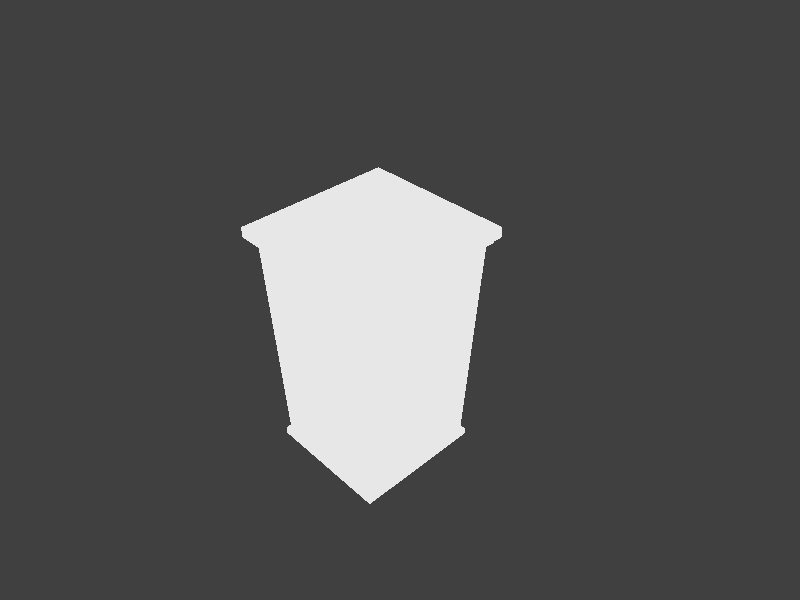 //----------------------------------------------
//--Exported with POV-Ray exporter for Blender--
//----------------------------------------------

#version 3.7;

//--Global settings--

global_settings {
    assumed_gamma 1.0
    max_trace_level 5
    ambient_light rgbt<0, 0, 0,1>
}

//--Custom Code--

#declare CURFRAMENUM = 1;
//#include "/home/user/directory/animation_include_file.inc"

//--Patterns Definitions--


 #declare PAT_Tex = 
pigment {
}

#declare fPAT_Tex=
function{pigment{PAT_Tex}}



//--Background--

background {rgbt<0.0509, 0.0509, 0.0509, 0>}

//--Cameras--

#declare camLocation  = <7.481132, 5.343666, 6.507640>;
#declare camLookAt = <-27.098163, 46.688390, -0.903519>;
camera {
    location  <0, 0, 0>
    look_at  <0, 0, -1>
    right <-1.7777777777777777, 0, 0>
    up <0, 1, 0>
    angle  49.134343
    rotate  <-27.098163, 46.688390, -0.903519>
    translate <7.481132, 5.343666, 6.507640>
}

//--Lamps--

light_source {
    < 0,0,0 >
    color rgb<2, 2, 2>
    fade_distance 14.999991
    fade_power 2
    matrix <-0.290865, -0.055189, -0.955171,  -0.771101, 0.604525, 0.199883,  0.566393, 0.794672, -0.218391,  4.076245, 5.903862, -1.005454>
}
#declare lampTarget1= vrotate(<-4.076,-1.005,-5.904>,<0.6503,0.05522,1.866>);

//--Material Definitions--

#default{ pigment{ color rgb 0.8 }}
#declare shader_ = finish {  //translation of spec and mir levels for when no map influences them
    diffuse 0.8
    phong 70.0
}

#declare shader_Material = finish {  //translation of spec and mir levels for when no map influences them
    brilliance 1.8
    phong 0.5
    phong_size 25.2
    diffuse 0.8 0
    ambient 1
    emission 0
    conserve_energy
}


//--Mesh objects--

#declare DATACube =
mesh2 {
    vertex_vectors {
        8,
        <1.000000, 1.000000, -1.000000>,
        <1.000000, -1.000000, -1.000000>,
        <-1.000000, -1.000000, -1.000000>,
        <-1.000000, 1.000000, -1.000000>,
        <0.800000, 0.800000, 1.000000>,
        <0.799999, -0.800001, 1.000000>,
        <-0.800000, -0.800000, 1.000000>,
        <-0.800000, 0.800000, 1.000000>
    }
    normal_vectors {
        6,
        <0.000000, 0.000000, -1.000000>,
        <-0.995037, 0.000000, 0.099504>,
        <0.000000, -0.000000, 1.000000>,
        <0.000000, 0.995037, 0.099504>,
        <0.995037, -0.000000, 0.099504>,
        <-0.000000, -0.995037, 0.099504>
    }


 #declare MAT_Material = 
texture{
    pigment {rgbft<0.8, 0.8, 0.8, 0, 0>}
    finish {shader_Material}
}
texture_list {
        1
 texture{MAT_Material}
}
face_indices {
    12,
    <0,1,2>, 0,0,0,
    <0,2,3>, 0,0,0,
    <4,7,6>, 0,0,0,
    <4,6,5>, 0,0,0,
    <0,4,5>, 0,0,0,
    <0,5,1>, 0,0,0,
    <1,5,6>, 0,0,0,
    <1,6,2>, 0,0,0,
    <2,6,7>, 0,0,0,
    <2,7,3>, 0,0,0,
    <4,0,3>, 0,0,0,
    <4,3,7>, 0,0,0
}
normal_indices {
    12,
    <0,0,0>,
    <0,0,0>,
    <2,2,2>,
    <2,2,2>,
    <4,4,4>,
    <4,4,4>,
    <5,5,5>,
    <5,5,5>,
    <1,1,1>,
    <1,1,1>,
    <3,3,3>,
    <3,3,3>
}
interior {
    ior 1.000000
    caustics 0.5
}
radiosity { 
    importance 0.5 
}
}

#declare DATACube_001 =
mesh2 {
    vertex_vectors {
        8,
        <-1.000000, -1.000000, -1.000000>,
        <-1.000000, -1.000000, 1.000000>,
        <-1.000000, 1.000000, -1.000000>,
        <-1.000000, 1.000000, 1.000000>,
        <1.000000, -1.000000, -1.000000>,
        <1.000000, -1.000000, 1.000000>,
        <1.000000, 1.000000, -1.000000>,
        <1.000000, 1.000000, 1.000000>
    }
    normal_vectors {
        6,
        <-0.000000, 0.000000, -1.000000>,
        <0.000000, -1.000000, -0.000000>,
        <1.000000, 0.000000, -0.000000>,
        <-1.000000, 0.000000, -0.000000>,
        <0.000000, 1.000000, -0.000000>,
        <-0.000000, 0.000000, 1.000000>
    }
    texture_list {
        1
 texture{MAT_Material}
    }
    face_indices {
        12,
        <2,0,1>,
        <2,1,3>,
        <3,7,6>,
        <3,6,2>,
        <7,5,4>,
        <7,4,6>,
        <0,4,5>,
        <0,5,1>,
        <0,2,6>,
        <0,6,4>,
        <5,7,3>,
        <5,3,1>
    }
    normal_indices {
        12,
        <3,3,3>,
        <3,3,3>,
        <4,4,4>,
        <4,4,4>,
        <2,2,2>,
        <2,2,2>,
        <1,1,1>,
        <1,1,1>,
        <0,0,0>,
        <0,0,0>,
        <5,5,5>,
        <5,5,5>
    }
    radiosity { 
        importance 0.5 
    }
}

#declare DATACube_002 =
mesh2 {
    vertex_vectors {
        8,
        <-1.000000, -1.000000, -1.000000>,
        <-1.000000, -1.000000, 1.000000>,
        <-1.000000, 1.000000, -1.000000>,
        <-1.000000, 1.000000, 1.000000>,
        <1.000000, -1.000000, -1.000000>,
        <1.000000, -1.000000, 1.000000>,
        <1.000000, 1.000000, -1.000000>,
        <1.000000, 1.000000, 1.000000>
    }
    normal_vectors {
        6,
        <-0.000000, 0.000000, -1.000000>,
        <0.000000, -1.000000, -0.000000>,
        <1.000000, 0.000000, -0.000000>,
        <-1.000000, 0.000000, -0.000000>,
        <0.000000, 1.000000, -0.000000>,
        <-0.000000, 0.000000, 1.000000>
    }
    texture_list {
        1
 texture{MAT_Material}
    }
    face_indices {
        12,
        <2,0,1>,
        <2,1,3>,
        <3,7,6>,
        <3,6,2>,
        <7,5,4>,
        <7,4,6>,
        <0,4,5>,
        <0,5,1>,
        <0,2,6>,
        <0,6,4>,
        <5,7,3>,
        <5,3,1>
    }
    normal_indices {
        12,
        <3,3,3>,
        <3,3,3>,
        <4,4,4>,
        <4,4,4>,
        <2,2,2>,
        <2,2,2>,
        <1,1,1>,
        <1,1,1>,
        <0,0,0>,
        <0,0,0>,
        <5,5,5>,
        <5,5,5>
    }
    radiosity { 
        importance 0.5 
    }
}

#declare DATACube_003 =
mesh2 {
    vertex_vectors {
        8,
        <-1.000000, -1.000000, -1.000000>,
        <-1.000000, -1.000000, 1.000000>,
        <-1.000000, 1.000000, -1.000000>,
        <-1.000000, 1.000000, 1.000000>,
        <1.000000, -1.000000, -1.000000>,
        <1.000000, -1.000000, 1.000000>,
        <1.000000, 1.000000, -1.000000>,
        <1.000000, 1.000000, 1.000000>
    }
    normal_vectors {
        6,
        <-0.000000, 0.000000, -1.000000>,
        <0.000000, -1.000000, -0.000000>,
        <1.000000, 0.000000, -0.000000>,
        <-1.000000, 0.000000, -0.000000>,
        <0.000000, 1.000000, -0.000000>,
        <-0.000000, 0.000000, 1.000000>
    }
    texture_list {
        1
 texture{MAT_Material}
    }
    face_indices {
        12,
        <2,0,1>,
        <2,1,3>,
        <3,7,6>,
        <3,6,2>,
        <7,5,4>,
        <7,4,6>,
        <0,4,5>,
        <0,5,1>,
        <0,2,6>,
        <0,6,4>,
        <5,7,3>,
        <5,3,1>
    }
    normal_indices {
        12,
        <3,3,3>,
        <3,3,3>,
        <4,4,4>,
        <4,4,4>,
        <2,2,2>,
        <2,2,2>,
        <1,1,1>,
        <1,1,1>,
        <0,0,0>,
        <0,0,0>,
        <5,5,5>,
        <5,5,5>
    }
    radiosity { 
        importance 0.5 
    }
}
//----Blender Object Name:OBCube_002----
object { 
    DATACube_002
    matrix <1.129778, 0.000000, 0.000000,  0.000000, -0.000000, -1.138076,  0.000000, 0.050000, -0.000000,  -0.002959, 1.119192, 0.000001>

}
//----Blender Object Name:OBCube_003----
object { 
    DATACube_003
    matrix <0.840000, 0.000000, 0.000000,  0.000000, -0.000000, -0.846969,  0.000000, 0.030000, -0.000000,  -0.002959, -1.042251, 0.000001>

}
//----Blender Object Name:OBCube----
object { 
    DATACube
    matrix <1.000000, 0.000000, 0.000000,  0.000000, -0.000000, -1.000000,  0.000000, -1.000566, 0.000000,  0.000000, 0.000000, 0.000000>

}
//----Blender Object Name:OBCube_001----
object { 
    DATACube_001
    matrix <1.063587, 0.000000, 0.000000,  0.000000, -0.000000, -1.061056,  0.000000, 0.026373, -0.000000,  -0.004498, 1.038818, -0.000000>

}
